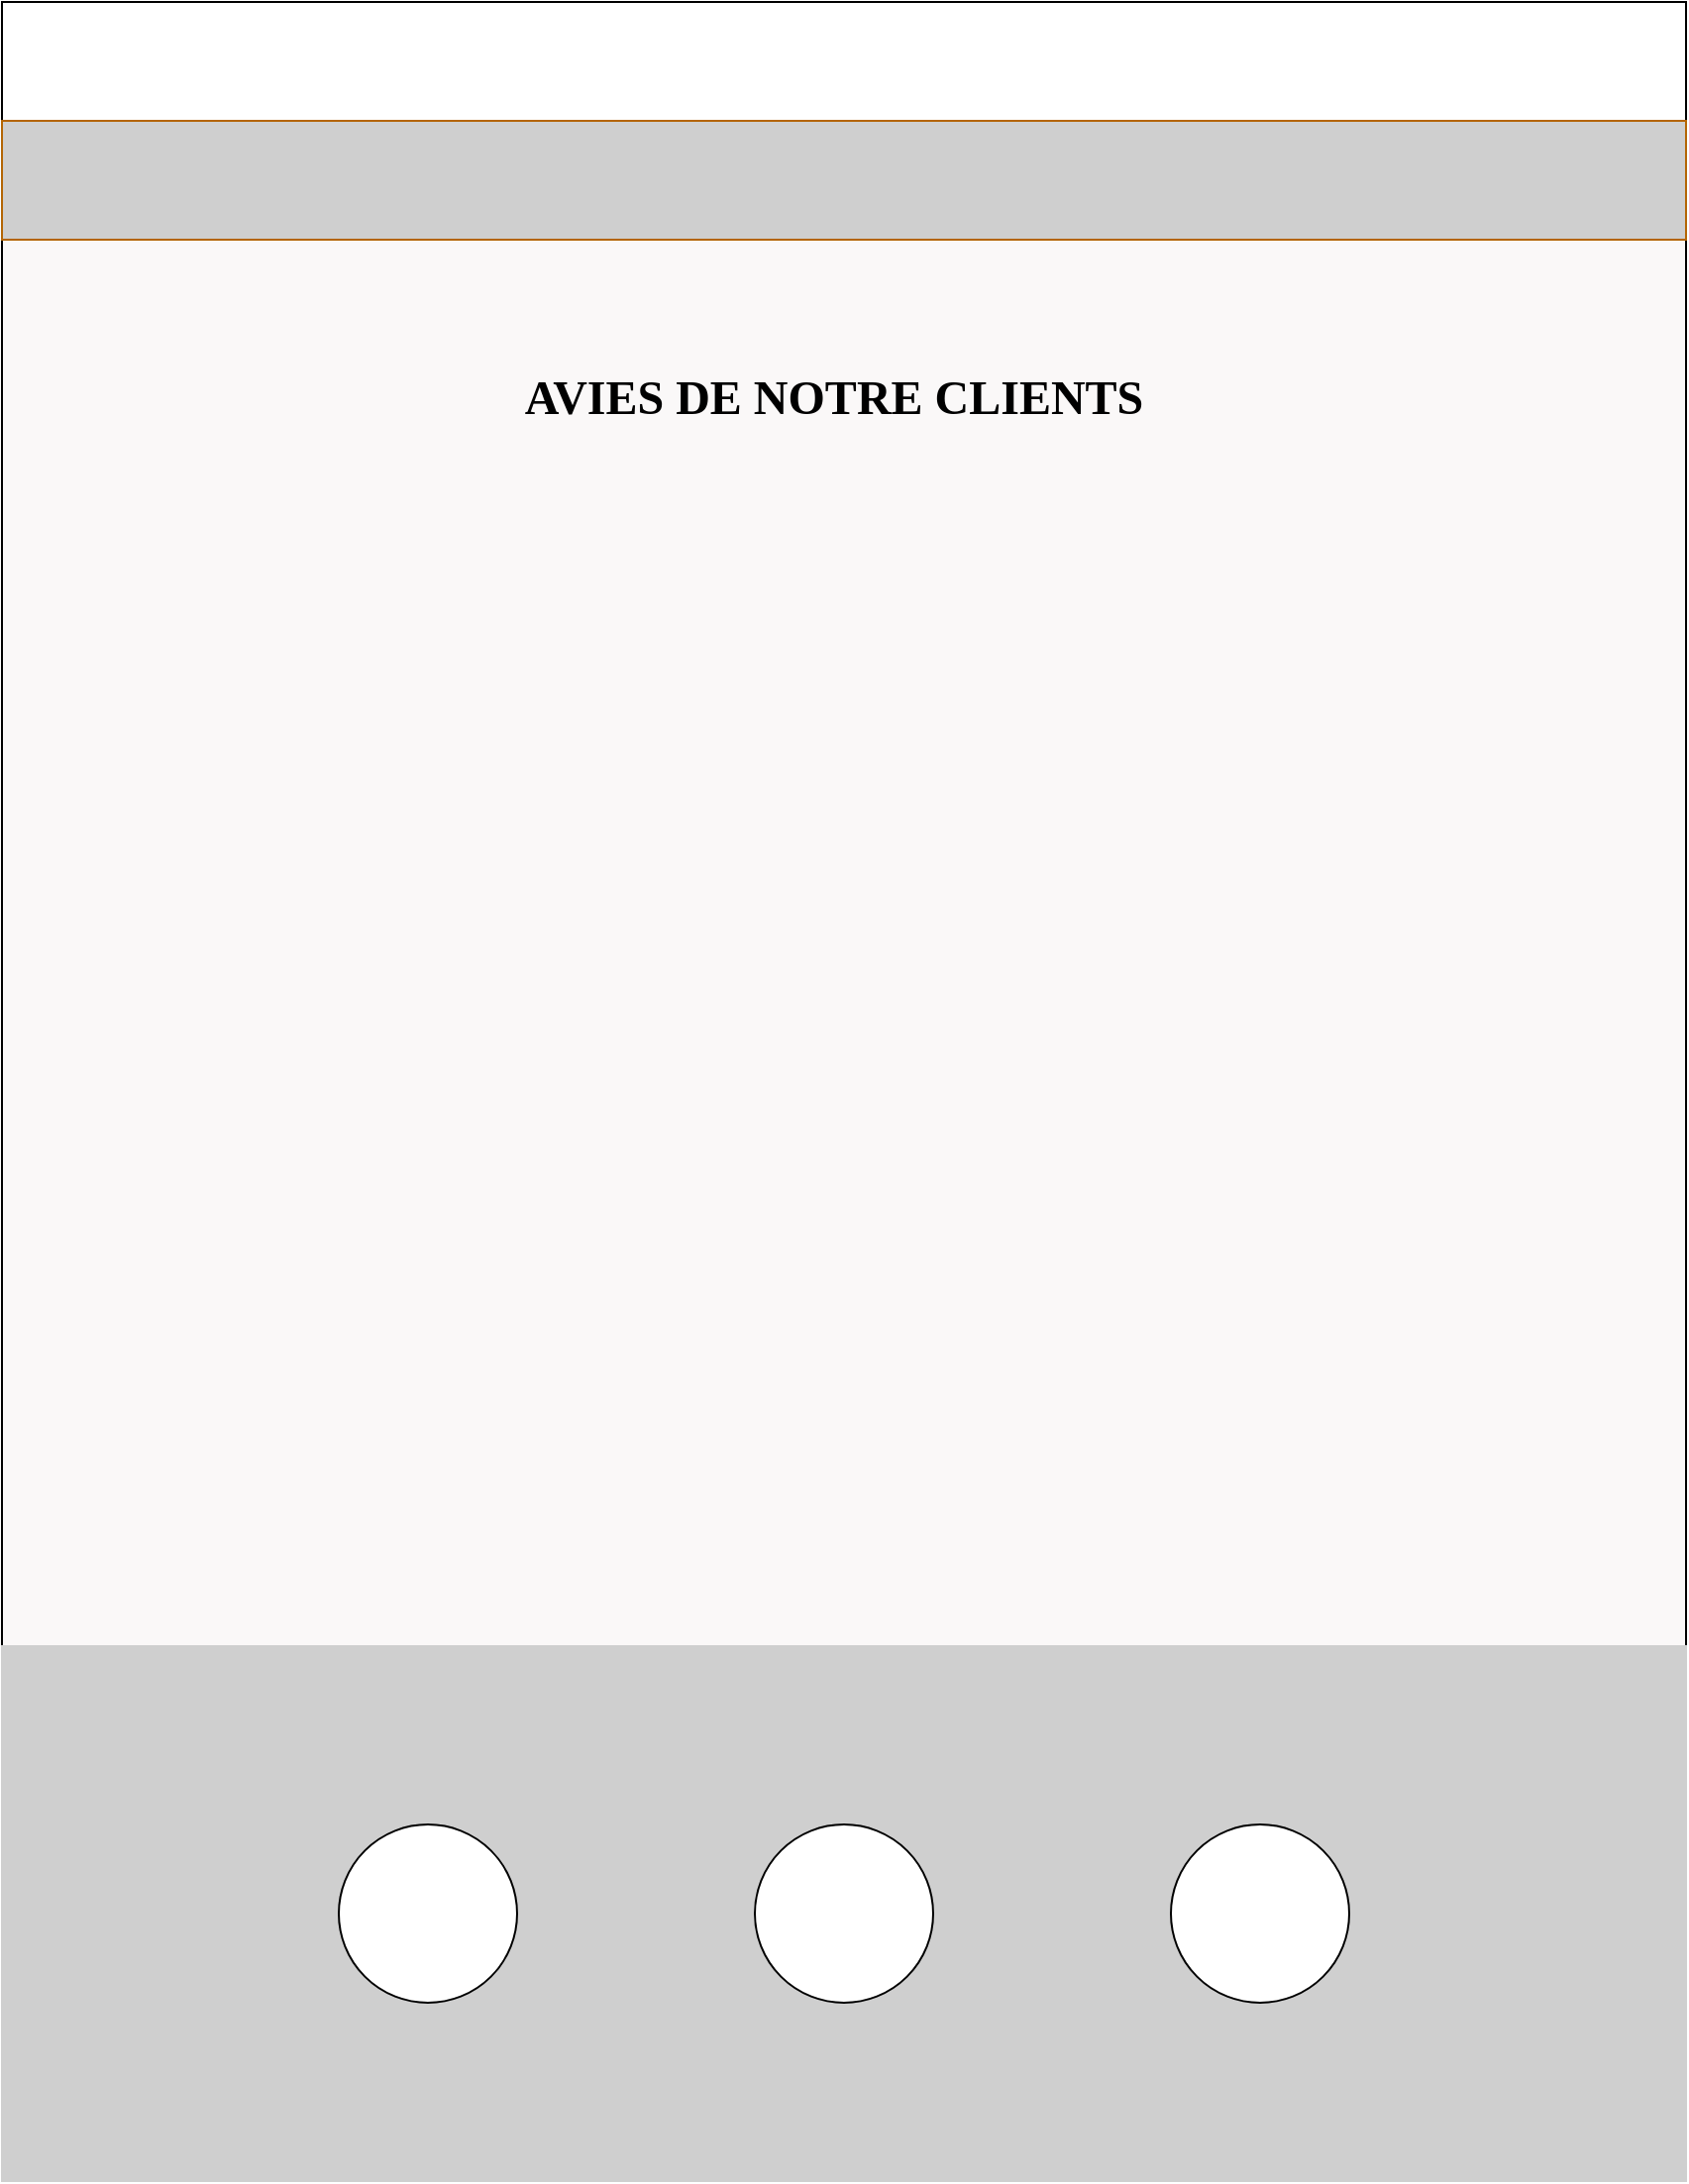 <mxfile>
    <diagram id="dB-3ol5uDr2LxEsU0GAV" name="Page-1">
        <mxGraphModel dx="1173" dy="1364" grid="1" gridSize="10" guides="1" tooltips="1" connect="1" arrows="1" fold="1" page="1" pageScale="1" pageWidth="850" pageHeight="1100" math="0" shadow="0">
            <root>
                <mxCell id="0"/>
                <mxCell id="1" parent="0"/>
                <mxCell id="2" value="" style="rounded=0;whiteSpace=wrap;html=1;gradientDirection=radial;fillColor=#FAF8F8;shadow=0;" parent="1" vertex="1">
                    <mxGeometry width="850" height="1100" as="geometry"/>
                </mxCell>
                <mxCell id="4" value="" style="rounded=0;whiteSpace=wrap;html=1;gradientDirection=radial;" parent="1" vertex="1">
                    <mxGeometry width="850" height="60" as="geometry"/>
                </mxCell>
                <mxCell id="5" value="" style="rounded=0;whiteSpace=wrap;html=1;gradientDirection=radial;fillColor=#CFCFCF;strokeColor=#b46504;" parent="1" vertex="1">
                    <mxGeometry y="60" width="850" height="60" as="geometry"/>
                </mxCell>
                <mxCell id="8" value="AVIES DE NOTRE CLIENTS" style="rounded=0;whiteSpace=wrap;html=1;shadow=0;glass=0;labelBackgroundColor=#FAF8F8;fontFamily=Georgia;fontColor=#000000;fillColor=none;gradientColor=none;gradientDirection=radial;labelBorderColor=none;fontStyle=1;dashed=1;dashPattern=1 4;opacity=0;fontSize=24;" parent="1" vertex="1">
                    <mxGeometry x="190" y="160" width="460" height="80" as="geometry"/>
                </mxCell>
                <mxCell id="16" value="" style="rounded=0;whiteSpace=wrap;html=1;shadow=0;glass=0;labelBackgroundColor=#FAF8F8;labelBorderColor=none;strokeColor=#CFCFCF;fontFamily=Georgia;fontSize=24;fontColor=#000000;fillColor=#CFCFCF;gradientColor=none;gradientDirection=radial;" parent="1" vertex="1">
                    <mxGeometry y="830" width="850" height="270" as="geometry"/>
                </mxCell>
                <mxCell id="17" value="" style="ellipse;whiteSpace=wrap;html=1;" vertex="1" parent="1">
                    <mxGeometry x="380" y="920" width="90" height="90" as="geometry"/>
                </mxCell>
                <mxCell id="18" value="" style="ellipse;whiteSpace=wrap;html=1;" vertex="1" parent="1">
                    <mxGeometry x="170" y="920" width="90" height="90" as="geometry"/>
                </mxCell>
                <mxCell id="19" value="" style="ellipse;whiteSpace=wrap;html=1;" vertex="1" parent="1">
                    <mxGeometry x="590" y="920" width="90" height="90" as="geometry"/>
                </mxCell>
            </root>
        </mxGraphModel>
    </diagram>
</mxfile>